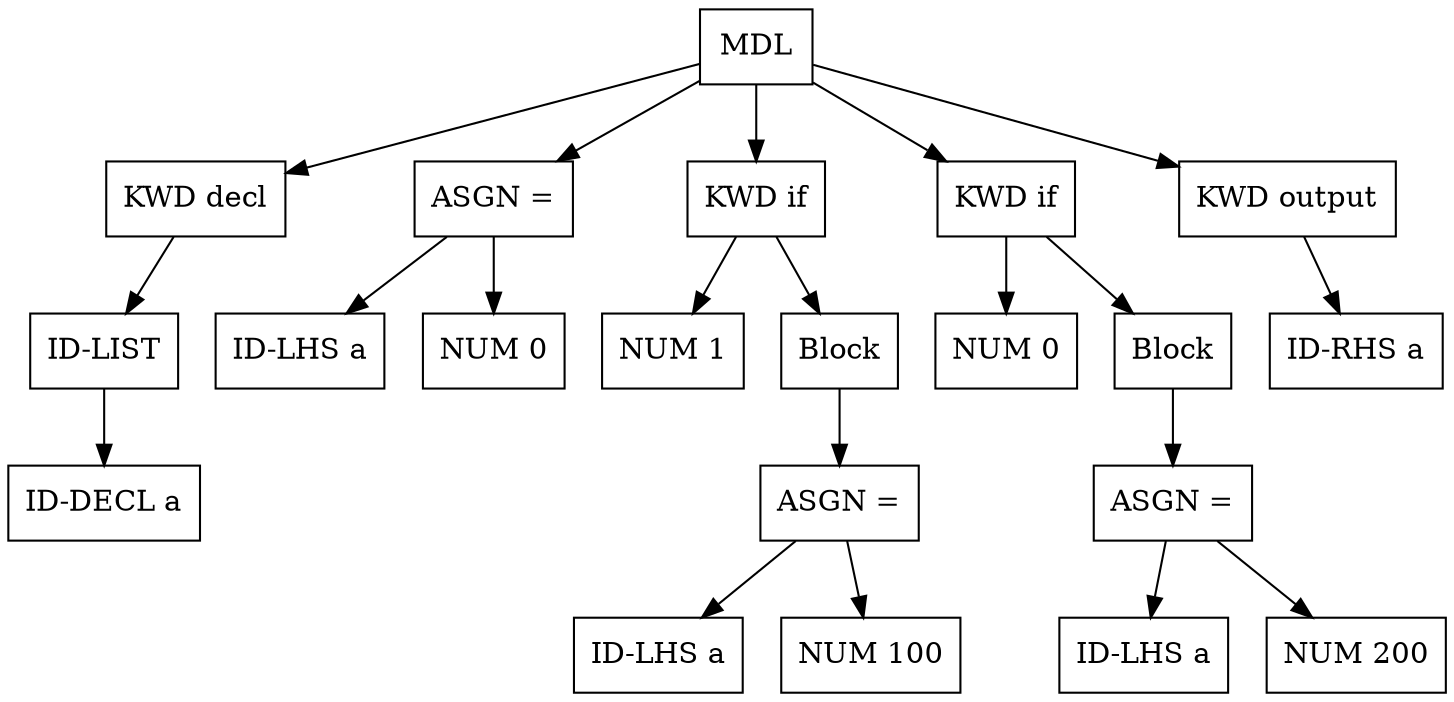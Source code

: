 digraph G {
node [shape = circle];
node0 [ uuid = "8ab397bc-0044-4670-8397-23751e081010" shape = "record" label = "MDL 
" ];
node1 [ uuid = "8dc7088d-0c46-4f4e-a133-3afe429373f4" shape = "record" label = "KWD decl
" ];
node2 [ uuid = "b0386927-f9bf-4177-baf2-6fab7d71b475" shape = "record" label = "ID-LIST 
" ];
node3 [ uuid = "00636f86-2a3a-4298-9937-55fd921ffe0d" shape = "record" label = "ID-DECL a
" ];
node2 -> node3;
node1 -> node2;
node0 -> node1;
node5 [ uuid = "6e7b59d9-f24d-4485-957b-4a0d56b17aae" shape = "record" label = "ASGN =
" ];
node4 [ uuid = "91e8db81-a494-4c17-aeec-ecbe914214a5" shape = "record" label = "ID-LHS a
" ];
node5 -> node4;
node6 [ uuid = "31e926fd-eadf-4b36-bfe5-d8cb7b9e5389" shape = "record" label = "NUM 0
" ];
node5 -> node6;
node0 -> node5;
node7 [ uuid = "41a07370-46a4-4c13-9aa3-e3edb1a88182" shape = "record" label = "KWD if
" ];
node8 [ uuid = "4ac4a3e2-6e6d-40ab-8691-8b965a7b83a0" shape = "record" label = "NUM 1
" ];
node7 -> node8;
node9 [ uuid = "9ac8b0ff-5485-4c0f-bc60-66b3ac2146a9" shape = "record" label = "Block 
" ];
node11 [ uuid = "928c5723-f54b-4280-979b-37e7544bc946" shape = "record" label = "ASGN =
" ];
node10 [ uuid = "eb8be8f5-9fd2-4358-a965-a2f924d3101d" shape = "record" label = "ID-LHS a
" ];
node11 -> node10;
node12 [ uuid = "3055dda3-87ed-4295-ab3b-1a3258b41528" shape = "record" label = "NUM 100
" ];
node11 -> node12;
node9 -> node11;
node7 -> node9;
node0 -> node7;
node13 [ uuid = "25c9e1ff-6599-4401-94f7-beb8b4c894f7" shape = "record" label = "KWD if
" ];
node14 [ uuid = "18a86c17-4b8b-4a3f-83b6-98a728089985" shape = "record" label = "NUM 0
" ];
node13 -> node14;
node15 [ uuid = "d7866c83-a4f6-4fb2-94d0-0bef783f7ea8" shape = "record" label = "Block 
" ];
node17 [ uuid = "80953778-0b19-4d6e-b2fc-4ed0dd9e129a" shape = "record" label = "ASGN =
" ];
node16 [ uuid = "f1a2e8fa-1a30-422d-962d-7e734f102198" shape = "record" label = "ID-LHS a
" ];
node17 -> node16;
node18 [ uuid = "df20d1ea-8dfc-4c1e-a953-f73068fb7b0d" shape = "record" label = "NUM 200
" ];
node17 -> node18;
node15 -> node17;
node13 -> node15;
node0 -> node13;
node19 [ uuid = "b6b0edae-a011-4348-b8a6-1b8c0b6f4a35" shape = "record" label = "KWD output
" ];
node20 [ uuid = "fc8fb84b-928c-40ad-86e6-e827eb6c02a3" shape = "record" label = "ID-RHS a
" ];
node19 -> node20;
node0 -> node19;
}

